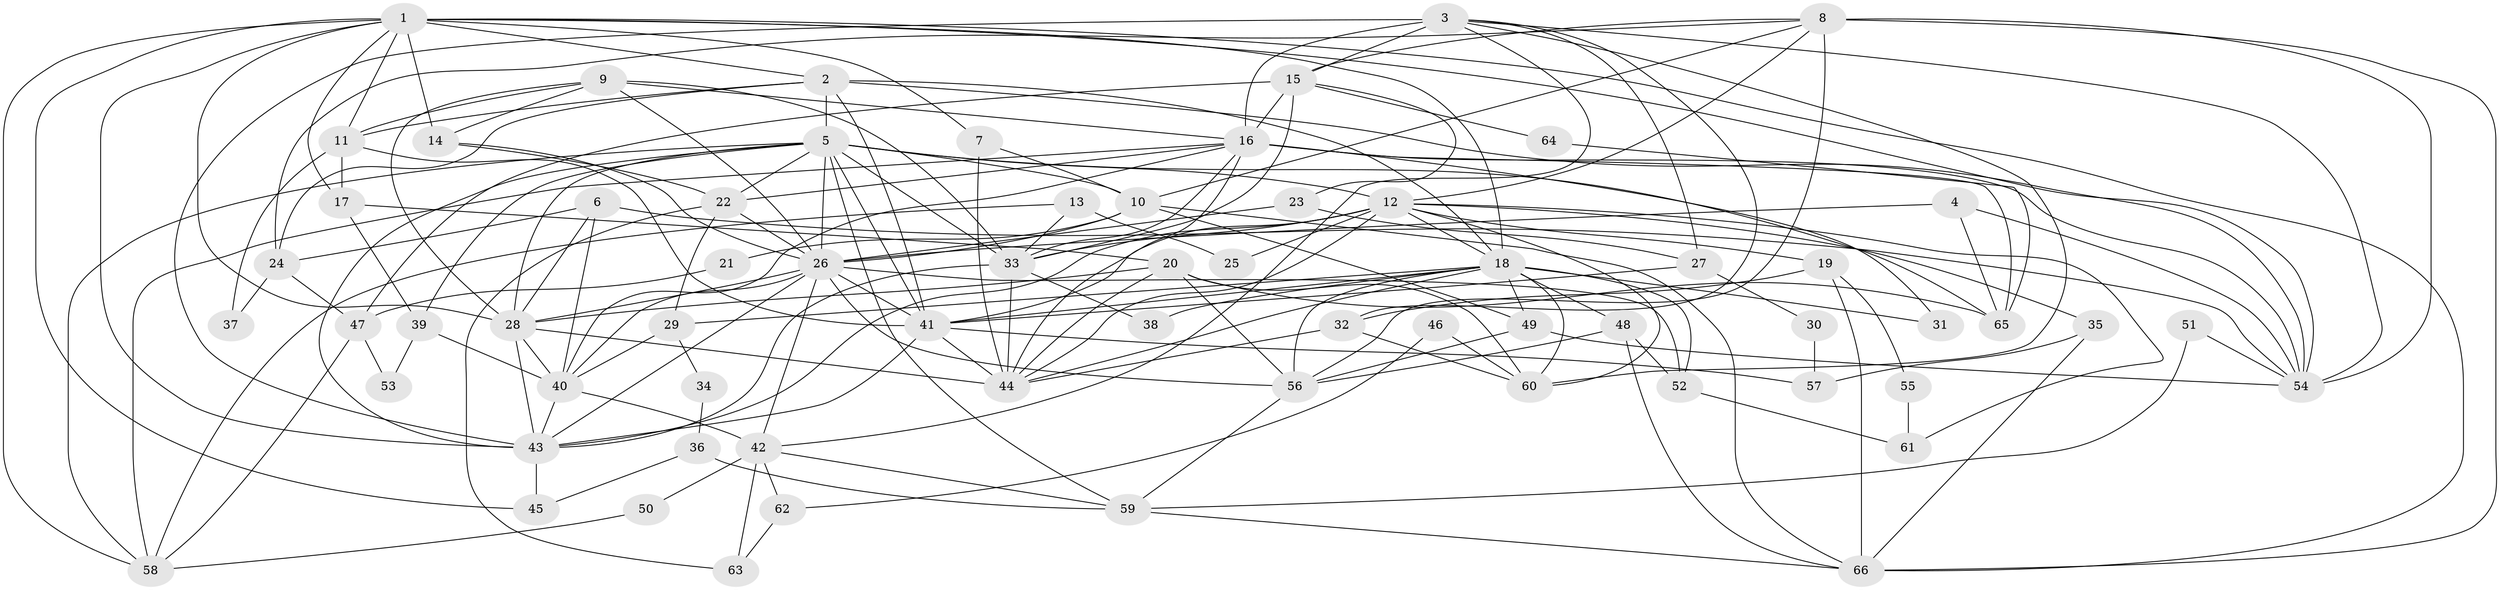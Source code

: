 // original degree distribution, {5: 0.1893939393939394, 7: 0.045454545454545456, 3: 0.23484848484848486, 4: 0.21212121212121213, 2: 0.18181818181818182, 6: 0.13636363636363635}
// Generated by graph-tools (version 1.1) at 2025/51/03/04/25 22:51:06]
// undirected, 66 vertices, 178 edges
graph export_dot {
  node [color=gray90,style=filled];
  1;
  2;
  3;
  4;
  5;
  6;
  7;
  8;
  9;
  10;
  11;
  12;
  13;
  14;
  15;
  16;
  17;
  18;
  19;
  20;
  21;
  22;
  23;
  24;
  25;
  26;
  27;
  28;
  29;
  30;
  31;
  32;
  33;
  34;
  35;
  36;
  37;
  38;
  39;
  40;
  41;
  42;
  43;
  44;
  45;
  46;
  47;
  48;
  49;
  50;
  51;
  52;
  53;
  54;
  55;
  56;
  57;
  58;
  59;
  60;
  61;
  62;
  63;
  64;
  65;
  66;
  1 -- 2 [weight=1.0];
  1 -- 7 [weight=1.0];
  1 -- 11 [weight=1.0];
  1 -- 14 [weight=1.0];
  1 -- 17 [weight=1.0];
  1 -- 18 [weight=2.0];
  1 -- 28 [weight=2.0];
  1 -- 43 [weight=1.0];
  1 -- 45 [weight=1.0];
  1 -- 54 [weight=1.0];
  1 -- 58 [weight=1.0];
  1 -- 66 [weight=1.0];
  2 -- 5 [weight=1.0];
  2 -- 11 [weight=1.0];
  2 -- 18 [weight=1.0];
  2 -- 24 [weight=1.0];
  2 -- 41 [weight=1.0];
  2 -- 54 [weight=1.0];
  3 -- 15 [weight=2.0];
  3 -- 16 [weight=2.0];
  3 -- 27 [weight=1.0];
  3 -- 32 [weight=1.0];
  3 -- 42 [weight=1.0];
  3 -- 43 [weight=1.0];
  3 -- 54 [weight=1.0];
  3 -- 60 [weight=1.0];
  4 -- 26 [weight=1.0];
  4 -- 54 [weight=1.0];
  4 -- 65 [weight=1.0];
  5 -- 10 [weight=1.0];
  5 -- 12 [weight=1.0];
  5 -- 22 [weight=1.0];
  5 -- 26 [weight=1.0];
  5 -- 28 [weight=1.0];
  5 -- 33 [weight=2.0];
  5 -- 39 [weight=1.0];
  5 -- 41 [weight=1.0];
  5 -- 43 [weight=2.0];
  5 -- 58 [weight=1.0];
  5 -- 59 [weight=1.0];
  5 -- 65 [weight=1.0];
  6 -- 24 [weight=1.0];
  6 -- 28 [weight=1.0];
  6 -- 40 [weight=1.0];
  6 -- 54 [weight=1.0];
  7 -- 10 [weight=1.0];
  7 -- 44 [weight=1.0];
  8 -- 10 [weight=2.0];
  8 -- 12 [weight=1.0];
  8 -- 15 [weight=1.0];
  8 -- 24 [weight=1.0];
  8 -- 54 [weight=1.0];
  8 -- 56 [weight=2.0];
  8 -- 66 [weight=1.0];
  9 -- 11 [weight=1.0];
  9 -- 14 [weight=1.0];
  9 -- 16 [weight=1.0];
  9 -- 26 [weight=1.0];
  9 -- 28 [weight=1.0];
  9 -- 33 [weight=1.0];
  10 -- 21 [weight=1.0];
  10 -- 26 [weight=1.0];
  10 -- 49 [weight=1.0];
  10 -- 66 [weight=1.0];
  11 -- 17 [weight=1.0];
  11 -- 37 [weight=1.0];
  11 -- 41 [weight=1.0];
  12 -- 18 [weight=1.0];
  12 -- 19 [weight=1.0];
  12 -- 25 [weight=1.0];
  12 -- 33 [weight=1.0];
  12 -- 35 [weight=1.0];
  12 -- 41 [weight=2.0];
  12 -- 43 [weight=1.0];
  12 -- 44 [weight=1.0];
  12 -- 60 [weight=1.0];
  12 -- 61 [weight=1.0];
  13 -- 25 [weight=1.0];
  13 -- 33 [weight=1.0];
  13 -- 58 [weight=1.0];
  14 -- 22 [weight=1.0];
  14 -- 26 [weight=1.0];
  15 -- 16 [weight=1.0];
  15 -- 23 [weight=1.0];
  15 -- 33 [weight=1.0];
  15 -- 47 [weight=1.0];
  15 -- 64 [weight=1.0];
  16 -- 22 [weight=1.0];
  16 -- 31 [weight=1.0];
  16 -- 33 [weight=2.0];
  16 -- 40 [weight=1.0];
  16 -- 44 [weight=1.0];
  16 -- 54 [weight=1.0];
  16 -- 58 [weight=1.0];
  16 -- 65 [weight=1.0];
  17 -- 20 [weight=1.0];
  17 -- 39 [weight=1.0];
  18 -- 29 [weight=1.0];
  18 -- 31 [weight=1.0];
  18 -- 38 [weight=1.0];
  18 -- 41 [weight=1.0];
  18 -- 44 [weight=1.0];
  18 -- 48 [weight=1.0];
  18 -- 49 [weight=2.0];
  18 -- 52 [weight=1.0];
  18 -- 56 [weight=1.0];
  18 -- 60 [weight=1.0];
  19 -- 32 [weight=1.0];
  19 -- 55 [weight=1.0];
  19 -- 66 [weight=1.0];
  20 -- 28 [weight=1.0];
  20 -- 44 [weight=1.0];
  20 -- 56 [weight=2.0];
  20 -- 60 [weight=1.0];
  20 -- 65 [weight=1.0];
  21 -- 47 [weight=1.0];
  22 -- 26 [weight=1.0];
  22 -- 29 [weight=1.0];
  22 -- 63 [weight=1.0];
  23 -- 26 [weight=1.0];
  23 -- 27 [weight=1.0];
  24 -- 37 [weight=1.0];
  24 -- 47 [weight=1.0];
  26 -- 28 [weight=1.0];
  26 -- 40 [weight=1.0];
  26 -- 41 [weight=1.0];
  26 -- 42 [weight=1.0];
  26 -- 43 [weight=1.0];
  26 -- 52 [weight=1.0];
  26 -- 56 [weight=1.0];
  27 -- 30 [weight=1.0];
  27 -- 41 [weight=1.0];
  28 -- 40 [weight=1.0];
  28 -- 43 [weight=1.0];
  28 -- 44 [weight=1.0];
  29 -- 34 [weight=1.0];
  29 -- 40 [weight=1.0];
  30 -- 57 [weight=1.0];
  32 -- 44 [weight=1.0];
  32 -- 60 [weight=1.0];
  33 -- 38 [weight=1.0];
  33 -- 43 [weight=1.0];
  33 -- 44 [weight=2.0];
  34 -- 36 [weight=1.0];
  35 -- 57 [weight=1.0];
  35 -- 66 [weight=1.0];
  36 -- 45 [weight=1.0];
  36 -- 59 [weight=1.0];
  39 -- 40 [weight=2.0];
  39 -- 53 [weight=1.0];
  40 -- 42 [weight=1.0];
  40 -- 43 [weight=1.0];
  41 -- 43 [weight=1.0];
  41 -- 44 [weight=2.0];
  41 -- 57 [weight=1.0];
  42 -- 50 [weight=1.0];
  42 -- 59 [weight=1.0];
  42 -- 62 [weight=1.0];
  42 -- 63 [weight=1.0];
  43 -- 45 [weight=1.0];
  46 -- 60 [weight=1.0];
  46 -- 62 [weight=1.0];
  47 -- 53 [weight=1.0];
  47 -- 58 [weight=1.0];
  48 -- 52 [weight=1.0];
  48 -- 56 [weight=1.0];
  48 -- 66 [weight=1.0];
  49 -- 54 [weight=1.0];
  49 -- 56 [weight=1.0];
  50 -- 58 [weight=1.0];
  51 -- 54 [weight=1.0];
  51 -- 59 [weight=1.0];
  52 -- 61 [weight=1.0];
  55 -- 61 [weight=1.0];
  56 -- 59 [weight=1.0];
  59 -- 66 [weight=1.0];
  62 -- 63 [weight=1.0];
  64 -- 65 [weight=1.0];
}
